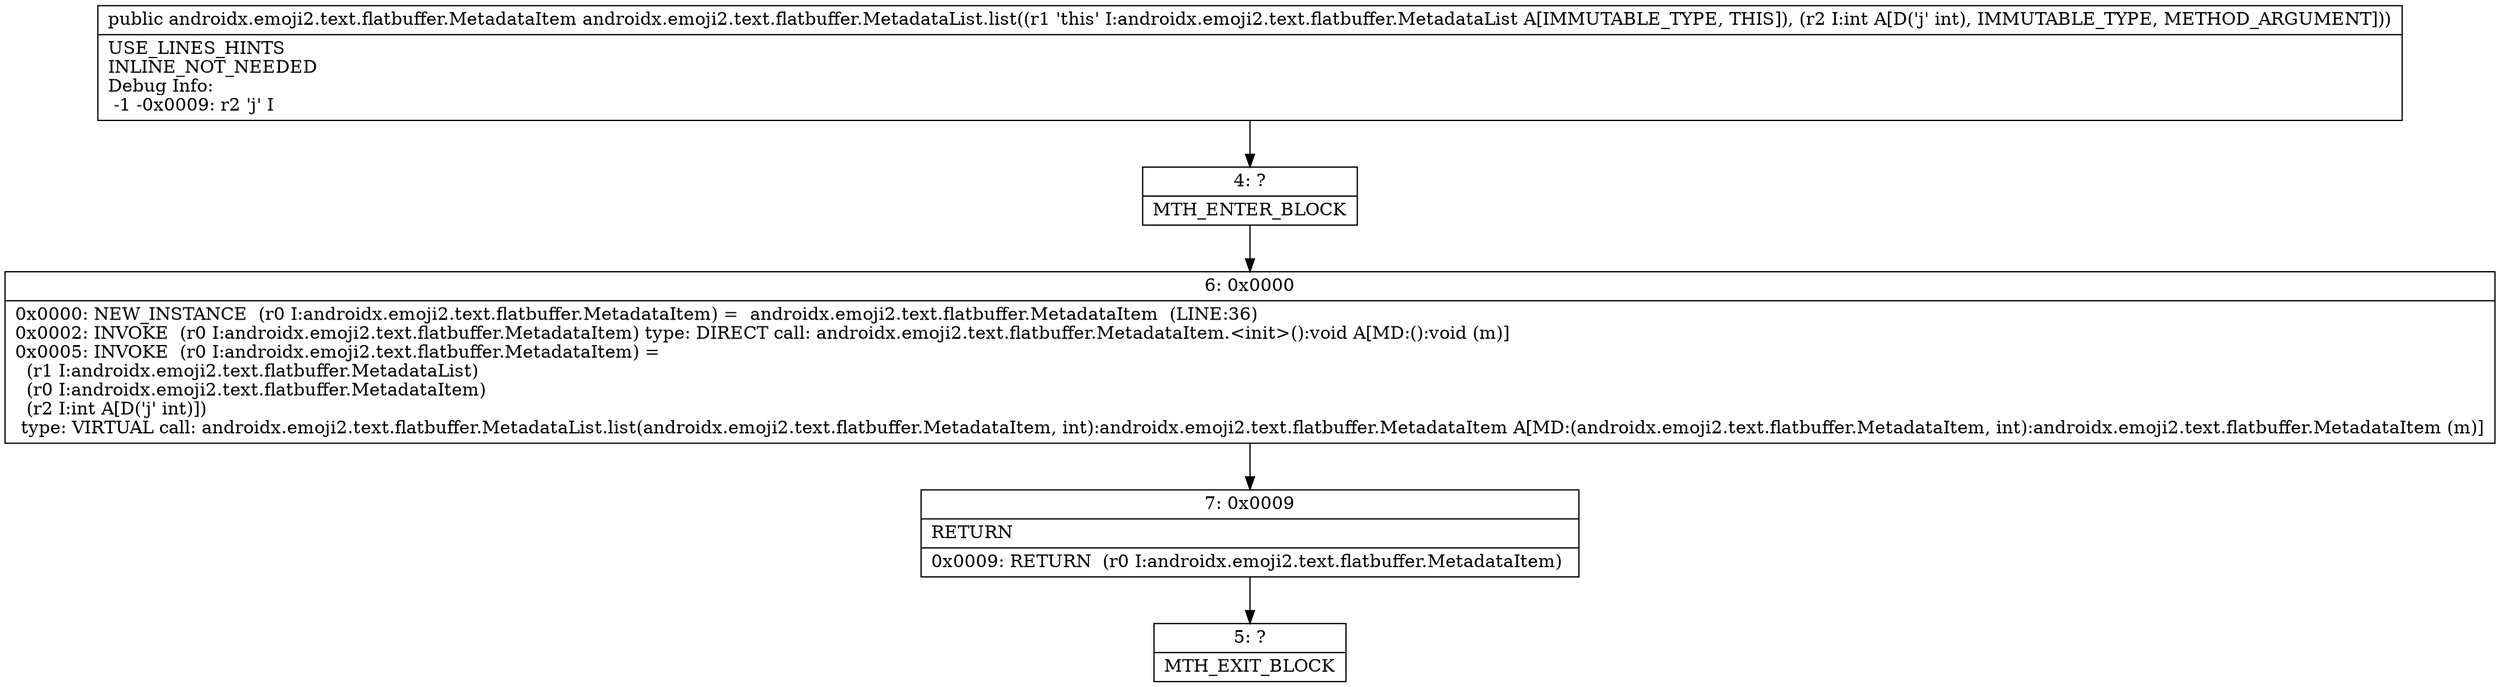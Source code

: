 digraph "CFG forandroidx.emoji2.text.flatbuffer.MetadataList.list(I)Landroidx\/emoji2\/text\/flatbuffer\/MetadataItem;" {
Node_4 [shape=record,label="{4\:\ ?|MTH_ENTER_BLOCK\l}"];
Node_6 [shape=record,label="{6\:\ 0x0000|0x0000: NEW_INSTANCE  (r0 I:androidx.emoji2.text.flatbuffer.MetadataItem) =  androidx.emoji2.text.flatbuffer.MetadataItem  (LINE:36)\l0x0002: INVOKE  (r0 I:androidx.emoji2.text.flatbuffer.MetadataItem) type: DIRECT call: androidx.emoji2.text.flatbuffer.MetadataItem.\<init\>():void A[MD:():void (m)]\l0x0005: INVOKE  (r0 I:androidx.emoji2.text.flatbuffer.MetadataItem) = \l  (r1 I:androidx.emoji2.text.flatbuffer.MetadataList)\l  (r0 I:androidx.emoji2.text.flatbuffer.MetadataItem)\l  (r2 I:int A[D('j' int)])\l type: VIRTUAL call: androidx.emoji2.text.flatbuffer.MetadataList.list(androidx.emoji2.text.flatbuffer.MetadataItem, int):androidx.emoji2.text.flatbuffer.MetadataItem A[MD:(androidx.emoji2.text.flatbuffer.MetadataItem, int):androidx.emoji2.text.flatbuffer.MetadataItem (m)]\l}"];
Node_7 [shape=record,label="{7\:\ 0x0009|RETURN\l|0x0009: RETURN  (r0 I:androidx.emoji2.text.flatbuffer.MetadataItem) \l}"];
Node_5 [shape=record,label="{5\:\ ?|MTH_EXIT_BLOCK\l}"];
MethodNode[shape=record,label="{public androidx.emoji2.text.flatbuffer.MetadataItem androidx.emoji2.text.flatbuffer.MetadataList.list((r1 'this' I:androidx.emoji2.text.flatbuffer.MetadataList A[IMMUTABLE_TYPE, THIS]), (r2 I:int A[D('j' int), IMMUTABLE_TYPE, METHOD_ARGUMENT]))  | USE_LINES_HINTS\lINLINE_NOT_NEEDED\lDebug Info:\l  \-1 \-0x0009: r2 'j' I\l}"];
MethodNode -> Node_4;Node_4 -> Node_6;
Node_6 -> Node_7;
Node_7 -> Node_5;
}

